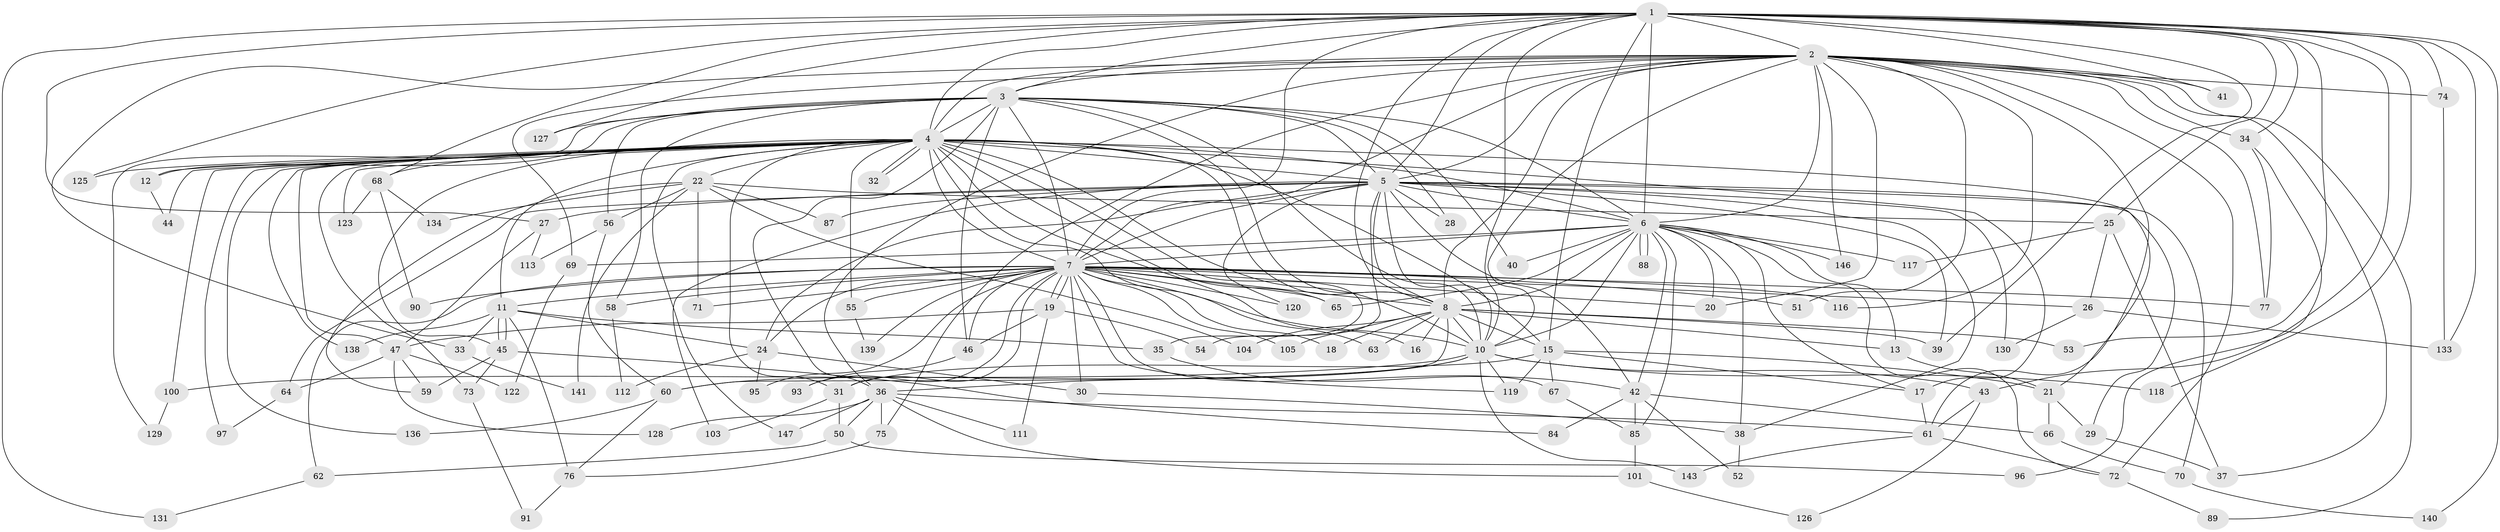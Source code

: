 // original degree distribution, {24: 0.013605442176870748, 20: 0.02040816326530612, 21: 0.006802721088435374, 23: 0.006802721088435374, 35: 0.006802721088435374, 25: 0.006802721088435374, 17: 0.006802721088435374, 9: 0.013605442176870748, 3: 0.19727891156462585, 8: 0.006802721088435374, 2: 0.5306122448979592, 4: 0.08163265306122448, 6: 0.047619047619047616, 5: 0.04081632653061224, 10: 0.013605442176870748}
// Generated by graph-tools (version 1.1) at 2025/41/03/06/25 10:41:35]
// undirected, 114 vertices, 270 edges
graph export_dot {
graph [start="1"]
  node [color=gray90,style=filled];
  1 [super="+23"];
  2 [super="+14"];
  3 [super="+145"];
  4 [super="+9"];
  5 [super="+99"];
  6 [super="+115"];
  7 [super="+121"];
  8 [super="+80"];
  10;
  11 [super="+110"];
  12;
  13;
  15;
  16;
  17 [super="+108"];
  18;
  19;
  20 [super="+135"];
  21 [super="+106"];
  22 [super="+92"];
  24;
  25 [super="+79"];
  26 [super="+49"];
  27 [super="+107"];
  28;
  29;
  30;
  31 [super="+94"];
  32;
  33;
  34;
  35;
  36 [super="+82"];
  37;
  38 [super="+132"];
  39 [super="+144"];
  40;
  41;
  42 [super="+48"];
  43 [super="+81"];
  44;
  45 [super="+83"];
  46 [super="+86"];
  47 [super="+57"];
  50;
  51;
  52;
  53;
  54;
  55;
  56 [super="+98"];
  58;
  59;
  60 [super="+124"];
  61 [super="+102"];
  62;
  63;
  64;
  65;
  66;
  67;
  68;
  69;
  70;
  71;
  72 [super="+109"];
  73;
  74 [super="+137"];
  75;
  76 [super="+78"];
  77;
  84;
  85 [super="+114"];
  87;
  88;
  89;
  90;
  91;
  93;
  95;
  96;
  97;
  100;
  101;
  103;
  104;
  105;
  111;
  112;
  113;
  116;
  117;
  118;
  119 [super="+142"];
  120;
  122;
  123;
  125;
  126;
  127;
  128;
  129;
  130;
  131;
  133;
  134;
  136;
  138;
  139;
  140;
  141;
  143;
  146;
  147;
  1 -- 2 [weight=2];
  1 -- 3;
  1 -- 4 [weight=2];
  1 -- 5;
  1 -- 6;
  1 -- 7;
  1 -- 8;
  1 -- 10;
  1 -- 25;
  1 -- 27;
  1 -- 34;
  1 -- 41;
  1 -- 43;
  1 -- 74;
  1 -- 118;
  1 -- 125;
  1 -- 127;
  1 -- 131;
  1 -- 133;
  1 -- 140;
  1 -- 39;
  1 -- 68;
  1 -- 53;
  1 -- 15;
  2 -- 3;
  2 -- 4 [weight=2];
  2 -- 5 [weight=2];
  2 -- 6;
  2 -- 7;
  2 -- 8;
  2 -- 10;
  2 -- 20;
  2 -- 41;
  2 -- 51;
  2 -- 72;
  2 -- 74;
  2 -- 75;
  2 -- 77;
  2 -- 116;
  2 -- 146;
  2 -- 33;
  2 -- 34;
  2 -- 69;
  2 -- 37;
  2 -- 89;
  2 -- 61;
  2 -- 36;
  3 -- 4 [weight=3];
  3 -- 5;
  3 -- 6;
  3 -- 7;
  3 -- 8;
  3 -- 10;
  3 -- 12;
  3 -- 28;
  3 -- 36;
  3 -- 40;
  3 -- 56 [weight=2];
  3 -- 58;
  3 -- 127;
  3 -- 129;
  3 -- 46;
  4 -- 5 [weight=2];
  4 -- 6 [weight=2];
  4 -- 7 [weight=2];
  4 -- 8 [weight=2];
  4 -- 10 [weight=2];
  4 -- 15;
  4 -- 16;
  4 -- 22 [weight=2];
  4 -- 32;
  4 -- 32;
  4 -- 35;
  4 -- 123;
  4 -- 125;
  4 -- 136;
  4 -- 147;
  4 -- 65;
  4 -- 68;
  4 -- 73;
  4 -- 11;
  4 -- 12;
  4 -- 138;
  4 -- 21;
  4 -- 31;
  4 -- 97;
  4 -- 100;
  4 -- 44;
  4 -- 55;
  4 -- 63;
  4 -- 45;
  4 -- 47;
  4 -- 17;
  5 -- 6;
  5 -- 7;
  5 -- 8;
  5 -- 10;
  5 -- 24;
  5 -- 27;
  5 -- 28;
  5 -- 29;
  5 -- 39;
  5 -- 54;
  5 -- 64;
  5 -- 70;
  5 -- 87;
  5 -- 103;
  5 -- 120;
  5 -- 130;
  5 -- 42;
  5 -- 38;
  6 -- 7;
  6 -- 8;
  6 -- 10;
  6 -- 13;
  6 -- 17;
  6 -- 38;
  6 -- 40;
  6 -- 42;
  6 -- 69;
  6 -- 72;
  6 -- 88;
  6 -- 88;
  6 -- 117;
  6 -- 146;
  6 -- 65;
  6 -- 20;
  6 -- 85;
  7 -- 8;
  7 -- 10;
  7 -- 11;
  7 -- 18;
  7 -- 19;
  7 -- 19;
  7 -- 20;
  7 -- 24;
  7 -- 26;
  7 -- 30;
  7 -- 31;
  7 -- 46;
  7 -- 51;
  7 -- 55;
  7 -- 58;
  7 -- 62;
  7 -- 65;
  7 -- 67;
  7 -- 71;
  7 -- 90;
  7 -- 93;
  7 -- 95;
  7 -- 105;
  7 -- 116;
  7 -- 119;
  7 -- 120;
  7 -- 139;
  7 -- 77;
  8 -- 10 [weight=2];
  8 -- 13;
  8 -- 15;
  8 -- 16;
  8 -- 18;
  8 -- 39;
  8 -- 53;
  8 -- 60;
  8 -- 63;
  8 -- 104;
  8 -- 105;
  10 -- 36;
  10 -- 43;
  10 -- 60;
  10 -- 100;
  10 -- 118;
  10 -- 143;
  10 -- 119;
  11 -- 33;
  11 -- 35;
  11 -- 45;
  11 -- 45;
  11 -- 76;
  11 -- 138;
  11 -- 24;
  12 -- 44;
  13 -- 21;
  15 -- 17;
  15 -- 21;
  15 -- 67;
  15 -- 119;
  15 -- 31;
  17 -- 61;
  19 -- 46;
  19 -- 47;
  19 -- 54;
  19 -- 111;
  21 -- 29;
  21 -- 66;
  22 -- 25;
  22 -- 56;
  22 -- 71;
  22 -- 87;
  22 -- 104;
  22 -- 134;
  22 -- 141;
  22 -- 59;
  24 -- 30;
  24 -- 95;
  24 -- 112;
  25 -- 26;
  25 -- 117;
  25 -- 37;
  26 -- 130;
  26 -- 133;
  27 -- 47 [weight=2];
  27 -- 113;
  29 -- 37;
  30 -- 38;
  31 -- 50;
  31 -- 103;
  33 -- 141;
  34 -- 77;
  34 -- 96;
  35 -- 42;
  36 -- 50;
  36 -- 61;
  36 -- 75;
  36 -- 101;
  36 -- 111;
  36 -- 128;
  36 -- 147;
  38 -- 52;
  42 -- 52;
  42 -- 84;
  42 -- 85;
  42 -- 66;
  43 -- 126;
  43 -- 61;
  45 -- 59;
  45 -- 73;
  45 -- 84;
  46 -- 93;
  47 -- 59;
  47 -- 64;
  47 -- 128;
  47 -- 122;
  50 -- 62;
  50 -- 96;
  55 -- 139;
  56 -- 113;
  56 -- 60;
  58 -- 112;
  60 -- 136;
  60 -- 76;
  61 -- 143;
  61 -- 72;
  62 -- 131;
  64 -- 97;
  66 -- 70;
  67 -- 85;
  68 -- 90;
  68 -- 123;
  68 -- 134;
  69 -- 122;
  70 -- 140;
  72 -- 89;
  73 -- 91;
  74 -- 133;
  75 -- 76;
  76 -- 91;
  85 -- 101;
  100 -- 129;
  101 -- 126;
}
